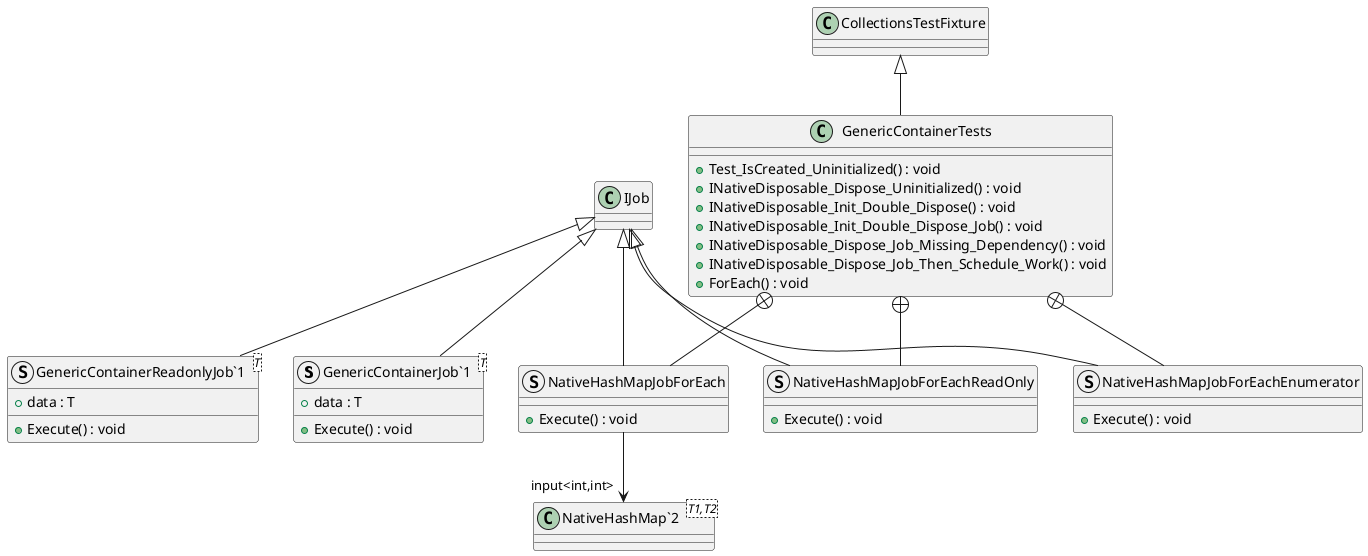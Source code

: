 @startuml
struct "GenericContainerJob`1"<T> {
    + data : T
    + Execute() : void
}
struct "GenericContainerReadonlyJob`1"<T> {
    + data : T
    + Execute() : void
}
class GenericContainerTests {
    + Test_IsCreated_Uninitialized() : void
    + INativeDisposable_Dispose_Uninitialized() : void
    + INativeDisposable_Init_Double_Dispose() : void
    + INativeDisposable_Init_Double_Dispose_Job() : void
    + INativeDisposable_Dispose_Job_Missing_Dependency() : void
    + INativeDisposable_Dispose_Job_Then_Schedule_Work() : void
    + ForEach() : void
}
struct NativeHashMapJobForEach {
    + Execute() : void
}
struct NativeHashMapJobForEachReadOnly {
    + Execute() : void
}
struct NativeHashMapJobForEachEnumerator {
    + Execute() : void
}
class "NativeHashMap`2"<T1,T2> {
}
IJob <|-- "GenericContainerJob`1"
IJob <|-- "GenericContainerReadonlyJob`1"
CollectionsTestFixture <|-- GenericContainerTests
GenericContainerTests +-- NativeHashMapJobForEach
IJob <|-- NativeHashMapJobForEach
NativeHashMapJobForEach --> "input<int,int>" "NativeHashMap`2"
GenericContainerTests +-- NativeHashMapJobForEachReadOnly
IJob <|-- NativeHashMapJobForEachReadOnly
GenericContainerTests +-- NativeHashMapJobForEachEnumerator
IJob <|-- NativeHashMapJobForEachEnumerator
@enduml
